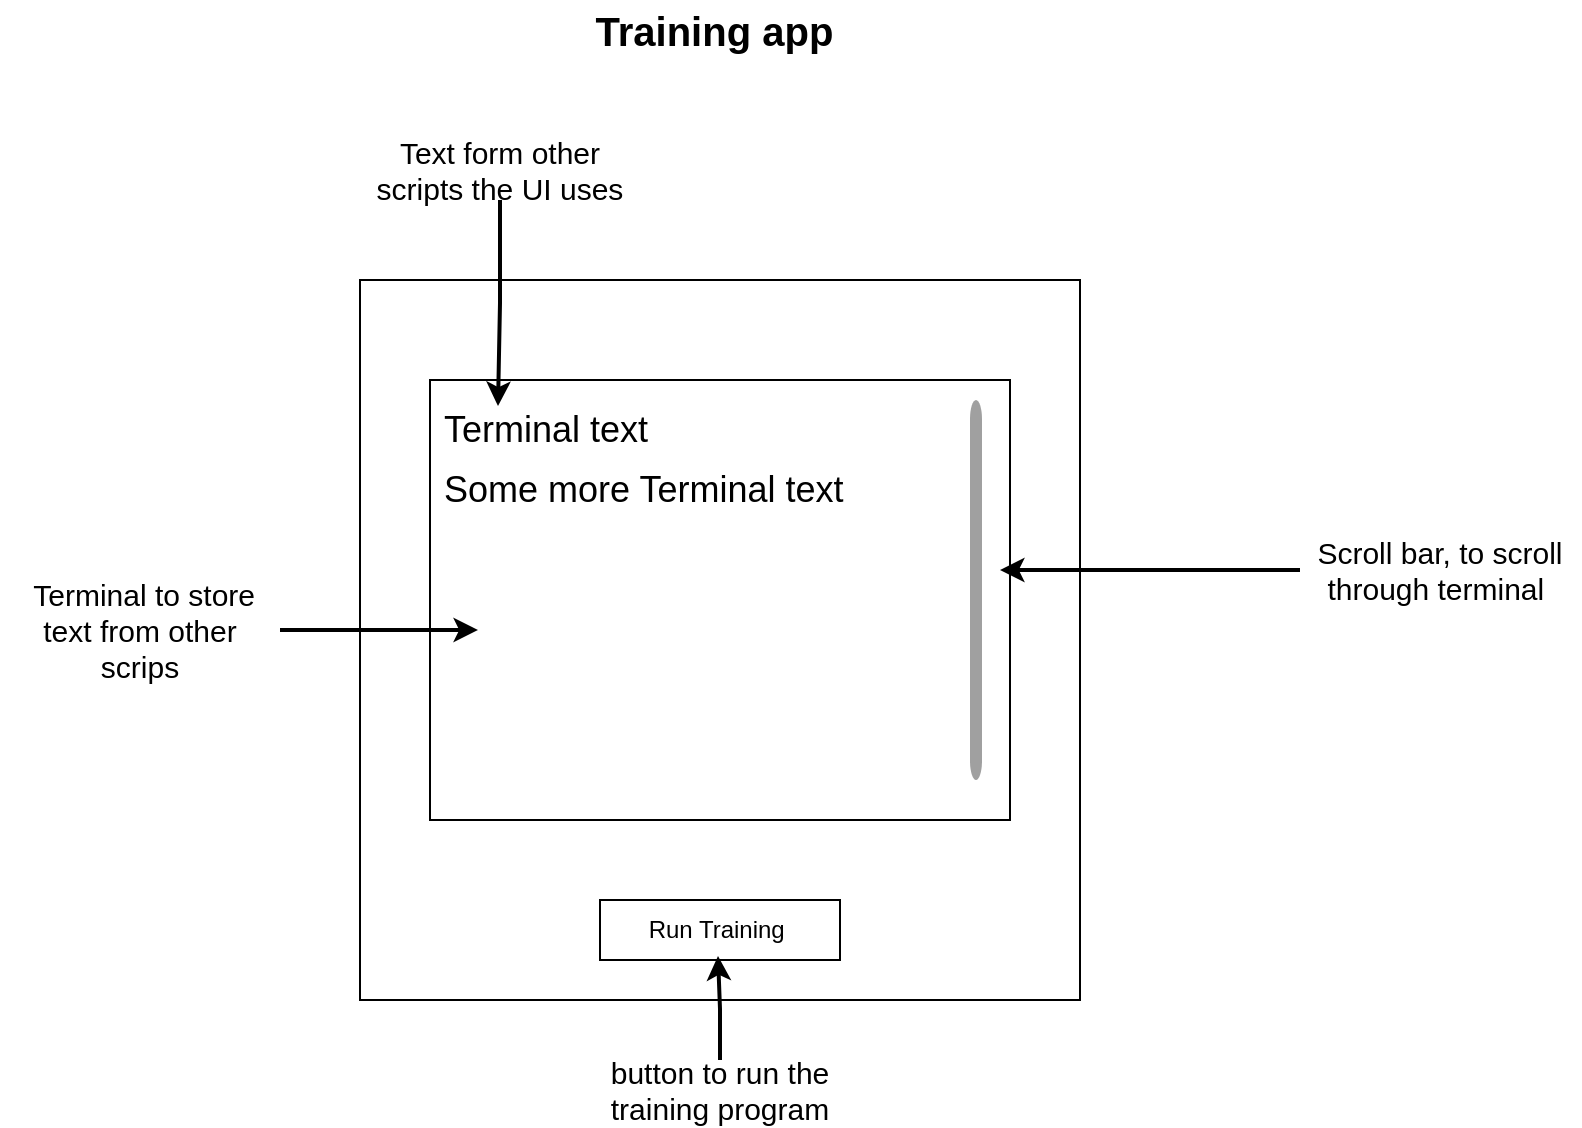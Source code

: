 <mxfile version="24.2.2" type="device">
  <diagram name="Page-1" id="S2wGsCiQ4na6JfohJTM-">
    <mxGraphModel dx="2284" dy="1838" grid="1" gridSize="10" guides="1" tooltips="1" connect="1" arrows="1" fold="1" page="1" pageScale="1" pageWidth="850" pageHeight="1100" math="0" shadow="0">
      <root>
        <mxCell id="0" />
        <mxCell id="1" parent="0" />
        <mxCell id="b_ReNB8lhK830uBXShkG-2" value="" style="rounded=0;whiteSpace=wrap;html=1;" parent="1" vertex="1">
          <mxGeometry x="120" y="120" width="360" height="360" as="geometry" />
        </mxCell>
        <mxCell id="b_ReNB8lhK830uBXShkG-3" value="" style="rounded=0;whiteSpace=wrap;html=1;" parent="1" vertex="1">
          <mxGeometry x="155" y="170" width="290" height="220" as="geometry" />
        </mxCell>
        <mxCell id="b_ReNB8lhK830uBXShkG-4" value="&lt;font style=&quot;font-size: 18px;&quot;&gt;Terminal text&lt;/font&gt;" style="text;html=1;align=left;verticalAlign=middle;whiteSpace=wrap;rounded=0;" parent="1" vertex="1">
          <mxGeometry x="160" y="180" width="170" height="30" as="geometry" />
        </mxCell>
        <mxCell id="b_ReNB8lhK830uBXShkG-5" value="&lt;font style=&quot;font-size: 18px;&quot;&gt;Some more Terminal text&lt;/font&gt;" style="text;html=1;align=left;verticalAlign=middle;whiteSpace=wrap;rounded=0;" parent="1" vertex="1">
          <mxGeometry x="160" y="210" width="260" height="30" as="geometry" />
        </mxCell>
        <mxCell id="b_ReNB8lhK830uBXShkG-7" value="" style="html=1;verticalLabelPosition=bottom;labelBackgroundColor=#ffffff;verticalAlign=top;shadow=0;dashed=0;strokeWidth=2;shape=mxgraph.ios7.misc.scroll_(vertical);fillColor=#a0a0a0;" parent="1" vertex="1">
          <mxGeometry x="425" y="180" width="6" height="190" as="geometry" />
        </mxCell>
        <mxCell id="b_ReNB8lhK830uBXShkG-10" value="Run Training&amp;nbsp;" style="rounded=0;whiteSpace=wrap;html=1;" parent="1" vertex="1">
          <mxGeometry x="240" y="430" width="120" height="30" as="geometry" />
        </mxCell>
        <mxCell id="b_ReNB8lhK830uBXShkG-12" style="edgeStyle=orthogonalEdgeStyle;rounded=0;orthogonalLoop=1;jettySize=auto;html=1;strokeWidth=2;" parent="1" source="b_ReNB8lhK830uBXShkG-11" edge="1">
          <mxGeometry relative="1" as="geometry">
            <mxPoint x="440" y="265" as="targetPoint" />
          </mxGeometry>
        </mxCell>
        <mxCell id="b_ReNB8lhK830uBXShkG-11" value="&lt;font style=&quot;font-size: 15px;&quot;&gt;Scroll bar, to scroll through terminal&amp;nbsp;&lt;/font&gt;" style="text;html=1;align=center;verticalAlign=middle;whiteSpace=wrap;rounded=0;" parent="1" vertex="1">
          <mxGeometry x="590" y="250" width="140" height="30" as="geometry" />
        </mxCell>
        <mxCell id="b_ReNB8lhK830uBXShkG-14" style="edgeStyle=orthogonalEdgeStyle;rounded=0;orthogonalLoop=1;jettySize=auto;html=1;strokeColor=default;strokeWidth=2;align=center;verticalAlign=middle;fontFamily=Helvetica;fontSize=11;fontColor=default;labelBackgroundColor=default;endArrow=classic;" parent="1" source="b_ReNB8lhK830uBXShkG-13" edge="1">
          <mxGeometry relative="1" as="geometry">
            <mxPoint x="299" y="458" as="targetPoint" />
          </mxGeometry>
        </mxCell>
        <mxCell id="b_ReNB8lhK830uBXShkG-13" value="&lt;span style=&quot;font-size: 15px;&quot;&gt;button to run the training program&lt;/span&gt;" style="text;html=1;align=center;verticalAlign=middle;whiteSpace=wrap;rounded=0;" parent="1" vertex="1">
          <mxGeometry x="230" y="510" width="140" height="30" as="geometry" />
        </mxCell>
        <mxCell id="b_ReNB8lhK830uBXShkG-16" style="edgeStyle=orthogonalEdgeStyle;rounded=0;orthogonalLoop=1;jettySize=auto;html=1;strokeColor=default;strokeWidth=2;align=center;verticalAlign=middle;fontFamily=Helvetica;fontSize=11;fontColor=default;labelBackgroundColor=default;endArrow=classic;" parent="1" source="b_ReNB8lhK830uBXShkG-15" edge="1">
          <mxGeometry relative="1" as="geometry">
            <mxPoint x="179" y="295" as="targetPoint" />
          </mxGeometry>
        </mxCell>
        <mxCell id="b_ReNB8lhK830uBXShkG-15" value="&lt;span style=&quot;font-size: 15px;&quot;&gt;&amp;nbsp;Terminal to store text from other scrips&lt;/span&gt;" style="text;html=1;align=center;verticalAlign=middle;whiteSpace=wrap;rounded=0;" parent="1" vertex="1">
          <mxGeometry x="-60" y="280" width="140" height="30" as="geometry" />
        </mxCell>
        <mxCell id="b_ReNB8lhK830uBXShkG-18" style="edgeStyle=orthogonalEdgeStyle;rounded=0;orthogonalLoop=1;jettySize=auto;html=1;strokeColor=default;strokeWidth=2;align=center;verticalAlign=middle;fontFamily=Helvetica;fontSize=11;fontColor=default;labelBackgroundColor=default;endArrow=classic;" parent="1" source="b_ReNB8lhK830uBXShkG-17" edge="1">
          <mxGeometry relative="1" as="geometry">
            <mxPoint x="189" y="183" as="targetPoint" />
          </mxGeometry>
        </mxCell>
        <mxCell id="b_ReNB8lhK830uBXShkG-17" value="&lt;span style=&quot;font-size: 15px;&quot;&gt;Text form other scripts the UI uses&lt;/span&gt;" style="text;html=1;align=center;verticalAlign=middle;whiteSpace=wrap;rounded=0;" parent="1" vertex="1">
          <mxGeometry x="120" y="50" width="140" height="30" as="geometry" />
        </mxCell>
        <mxCell id="O6eUZaDsO9PNIvwp9xK2-4" value="&lt;font style=&quot;font-size: 20px;&quot;&gt;&lt;b style=&quot;&quot;&gt;Training app&amp;nbsp;&lt;/b&gt;&lt;/font&gt;" style="text;html=1;align=center;verticalAlign=middle;whiteSpace=wrap;rounded=0;" vertex="1" parent="1">
          <mxGeometry x="220" y="-20" width="160" height="30" as="geometry" />
        </mxCell>
      </root>
    </mxGraphModel>
  </diagram>
</mxfile>
